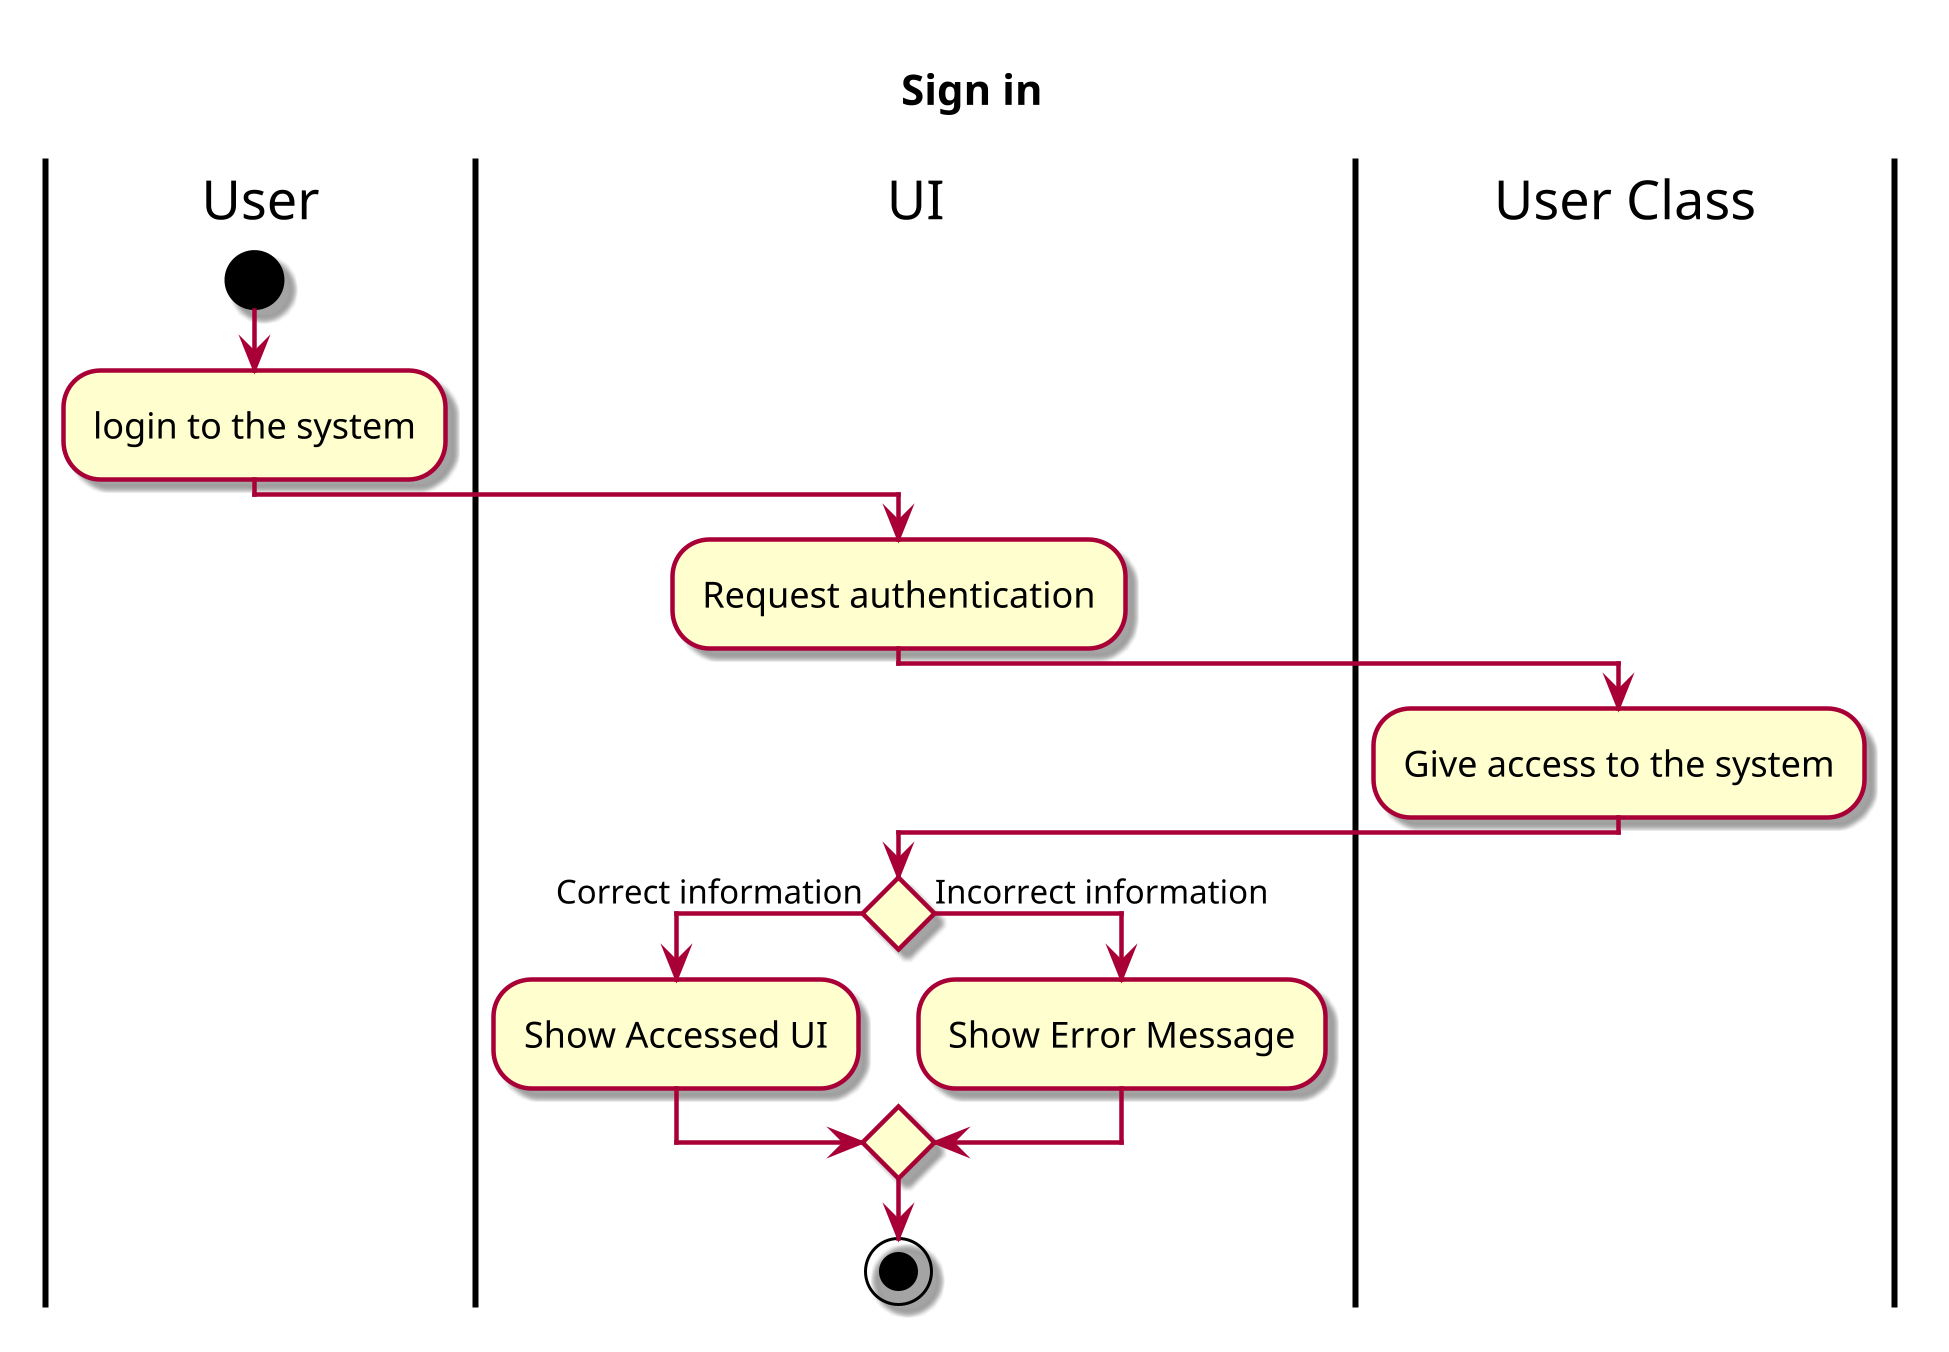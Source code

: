 @startuml ACT3 Sign in
skin rose
!pragma useVerticalIf on
scale 3

title "Sign in"

|User|
start
    :login to the system;
    |UI|
    :Request authentication;
    |User Class|
    :Give access to the system;
    |UI|
    if () is (Correct information) then
        |UI|
        :Show Accessed UI;
    else (Incorrect information) 
        |UI|
        :Show Error Message;
    endif
stop




@enduml